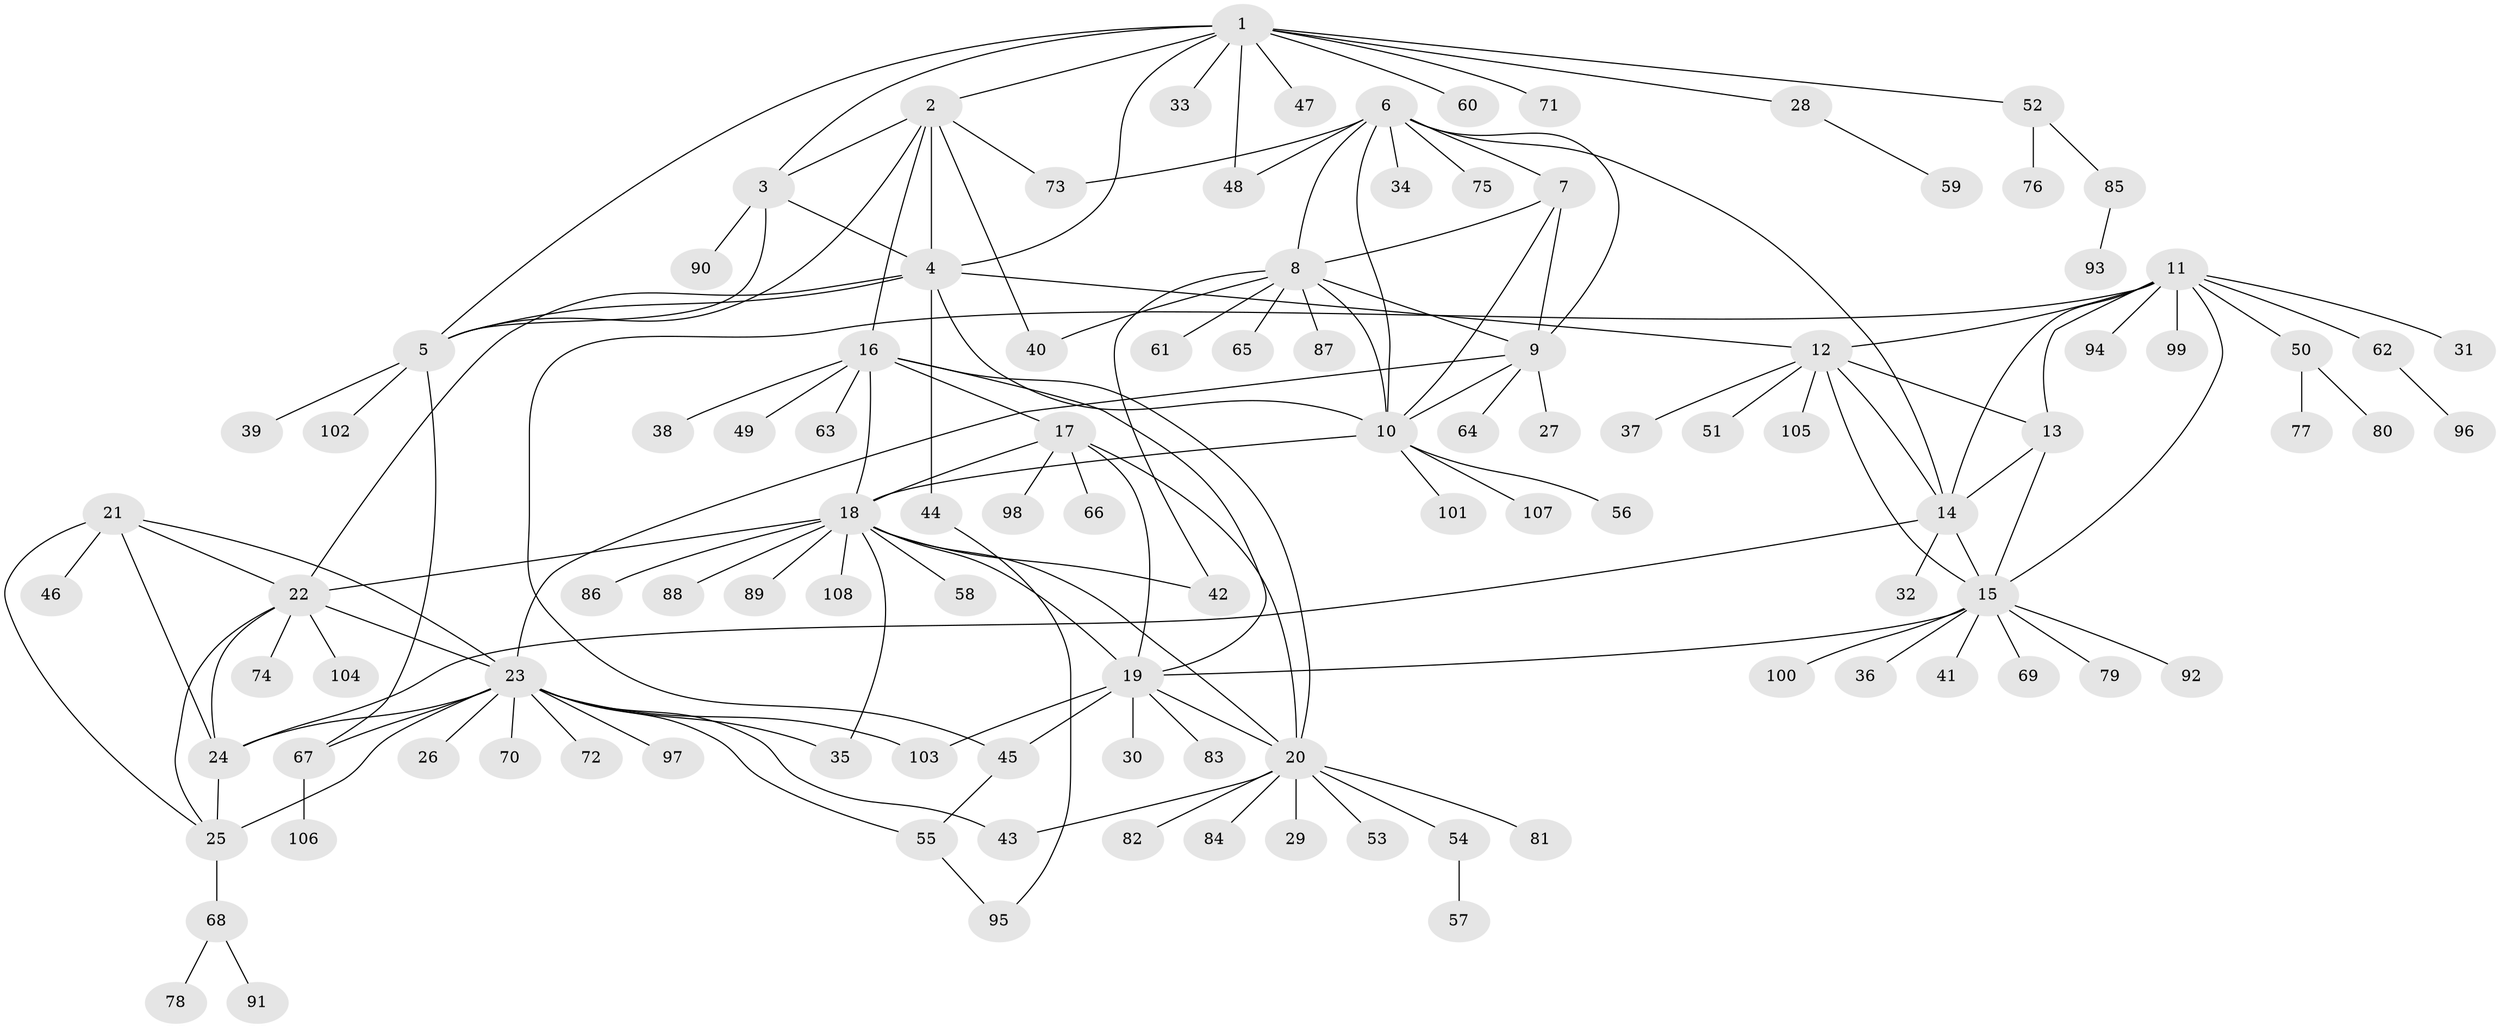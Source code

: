 // coarse degree distribution, {10: 0.03529411764705882, 7: 0.03529411764705882, 12: 0.03529411764705882, 5: 0.03529411764705882, 4: 0.03529411764705882, 6: 0.03529411764705882, 11: 0.011764705882352941, 13: 0.011764705882352941, 1: 0.6352941176470588, 2: 0.10588235294117647, 3: 0.023529411764705882}
// Generated by graph-tools (version 1.1) at 2025/52/02/27/25 19:52:20]
// undirected, 108 vertices, 154 edges
graph export_dot {
graph [start="1"]
  node [color=gray90,style=filled];
  1;
  2;
  3;
  4;
  5;
  6;
  7;
  8;
  9;
  10;
  11;
  12;
  13;
  14;
  15;
  16;
  17;
  18;
  19;
  20;
  21;
  22;
  23;
  24;
  25;
  26;
  27;
  28;
  29;
  30;
  31;
  32;
  33;
  34;
  35;
  36;
  37;
  38;
  39;
  40;
  41;
  42;
  43;
  44;
  45;
  46;
  47;
  48;
  49;
  50;
  51;
  52;
  53;
  54;
  55;
  56;
  57;
  58;
  59;
  60;
  61;
  62;
  63;
  64;
  65;
  66;
  67;
  68;
  69;
  70;
  71;
  72;
  73;
  74;
  75;
  76;
  77;
  78;
  79;
  80;
  81;
  82;
  83;
  84;
  85;
  86;
  87;
  88;
  89;
  90;
  91;
  92;
  93;
  94;
  95;
  96;
  97;
  98;
  99;
  100;
  101;
  102;
  103;
  104;
  105;
  106;
  107;
  108;
  1 -- 2;
  1 -- 3;
  1 -- 4;
  1 -- 5;
  1 -- 28;
  1 -- 33;
  1 -- 47;
  1 -- 48;
  1 -- 52;
  1 -- 60;
  1 -- 71;
  2 -- 3;
  2 -- 4;
  2 -- 5;
  2 -- 16;
  2 -- 40;
  2 -- 73;
  3 -- 4;
  3 -- 5;
  3 -- 90;
  4 -- 5;
  4 -- 10;
  4 -- 12;
  4 -- 22;
  4 -- 44;
  5 -- 39;
  5 -- 67;
  5 -- 102;
  6 -- 7;
  6 -- 8;
  6 -- 9;
  6 -- 10;
  6 -- 14;
  6 -- 34;
  6 -- 48;
  6 -- 73;
  6 -- 75;
  7 -- 8;
  7 -- 9;
  7 -- 10;
  8 -- 9;
  8 -- 10;
  8 -- 40;
  8 -- 42;
  8 -- 61;
  8 -- 65;
  8 -- 87;
  9 -- 10;
  9 -- 23;
  9 -- 27;
  9 -- 64;
  10 -- 18;
  10 -- 56;
  10 -- 101;
  10 -- 107;
  11 -- 12;
  11 -- 13;
  11 -- 14;
  11 -- 15;
  11 -- 31;
  11 -- 45;
  11 -- 50;
  11 -- 62;
  11 -- 94;
  11 -- 99;
  12 -- 13;
  12 -- 14;
  12 -- 15;
  12 -- 37;
  12 -- 51;
  12 -- 105;
  13 -- 14;
  13 -- 15;
  14 -- 15;
  14 -- 24;
  14 -- 32;
  15 -- 19;
  15 -- 36;
  15 -- 41;
  15 -- 69;
  15 -- 79;
  15 -- 92;
  15 -- 100;
  16 -- 17;
  16 -- 18;
  16 -- 19;
  16 -- 20;
  16 -- 38;
  16 -- 49;
  16 -- 63;
  17 -- 18;
  17 -- 19;
  17 -- 20;
  17 -- 66;
  17 -- 98;
  18 -- 19;
  18 -- 20;
  18 -- 22;
  18 -- 35;
  18 -- 42;
  18 -- 58;
  18 -- 86;
  18 -- 88;
  18 -- 89;
  18 -- 108;
  19 -- 20;
  19 -- 30;
  19 -- 45;
  19 -- 83;
  19 -- 103;
  20 -- 29;
  20 -- 43;
  20 -- 53;
  20 -- 54;
  20 -- 81;
  20 -- 82;
  20 -- 84;
  21 -- 22;
  21 -- 23;
  21 -- 24;
  21 -- 25;
  21 -- 46;
  22 -- 23;
  22 -- 24;
  22 -- 25;
  22 -- 74;
  22 -- 104;
  23 -- 24;
  23 -- 25;
  23 -- 26;
  23 -- 35;
  23 -- 43;
  23 -- 55;
  23 -- 67;
  23 -- 70;
  23 -- 72;
  23 -- 97;
  23 -- 103;
  24 -- 25;
  25 -- 68;
  28 -- 59;
  44 -- 95;
  45 -- 55;
  50 -- 77;
  50 -- 80;
  52 -- 76;
  52 -- 85;
  54 -- 57;
  55 -- 95;
  62 -- 96;
  67 -- 106;
  68 -- 78;
  68 -- 91;
  85 -- 93;
}
